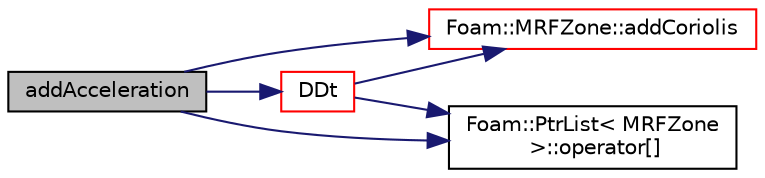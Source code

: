 digraph "addAcceleration"
{
  bgcolor="transparent";
  edge [fontname="Helvetica",fontsize="10",labelfontname="Helvetica",labelfontsize="10"];
  node [fontname="Helvetica",fontsize="10",shape=record];
  rankdir="LR";
  Node1 [label="addAcceleration",height=0.2,width=0.4,color="black", fillcolor="grey75", style="filled", fontcolor="black"];
  Node1 -> Node2 [color="midnightblue",fontsize="10",style="solid",fontname="Helvetica"];
  Node2 [label="Foam::MRFZone::addCoriolis",height=0.2,width=0.4,color="red",URL="$a01544.html#a07c007a45d5907320d9948f8caf56b39",tooltip="Add the Coriolis force contribution to the acceleration field. "];
  Node1 -> Node3 [color="midnightblue",fontsize="10",style="solid",fontname="Helvetica"];
  Node3 [label="DDt",height=0.2,width=0.4,color="red",URL="$a01545.html#a86b807bb90498c1a5aaea9d779d52988",tooltip="Return the frame acceleration. "];
  Node3 -> Node4 [color="midnightblue",fontsize="10",style="solid",fontname="Helvetica"];
  Node4 [label="Foam::PtrList\< MRFZone\l \>::operator[]",height=0.2,width=0.4,color="black",URL="$a02037.html#af15a484723b2f04f96702bd3b5fe2572",tooltip="Return element const reference. "];
  Node3 -> Node2 [color="midnightblue",fontsize="10",style="solid",fontname="Helvetica"];
  Node1 -> Node4 [color="midnightblue",fontsize="10",style="solid",fontname="Helvetica"];
}
